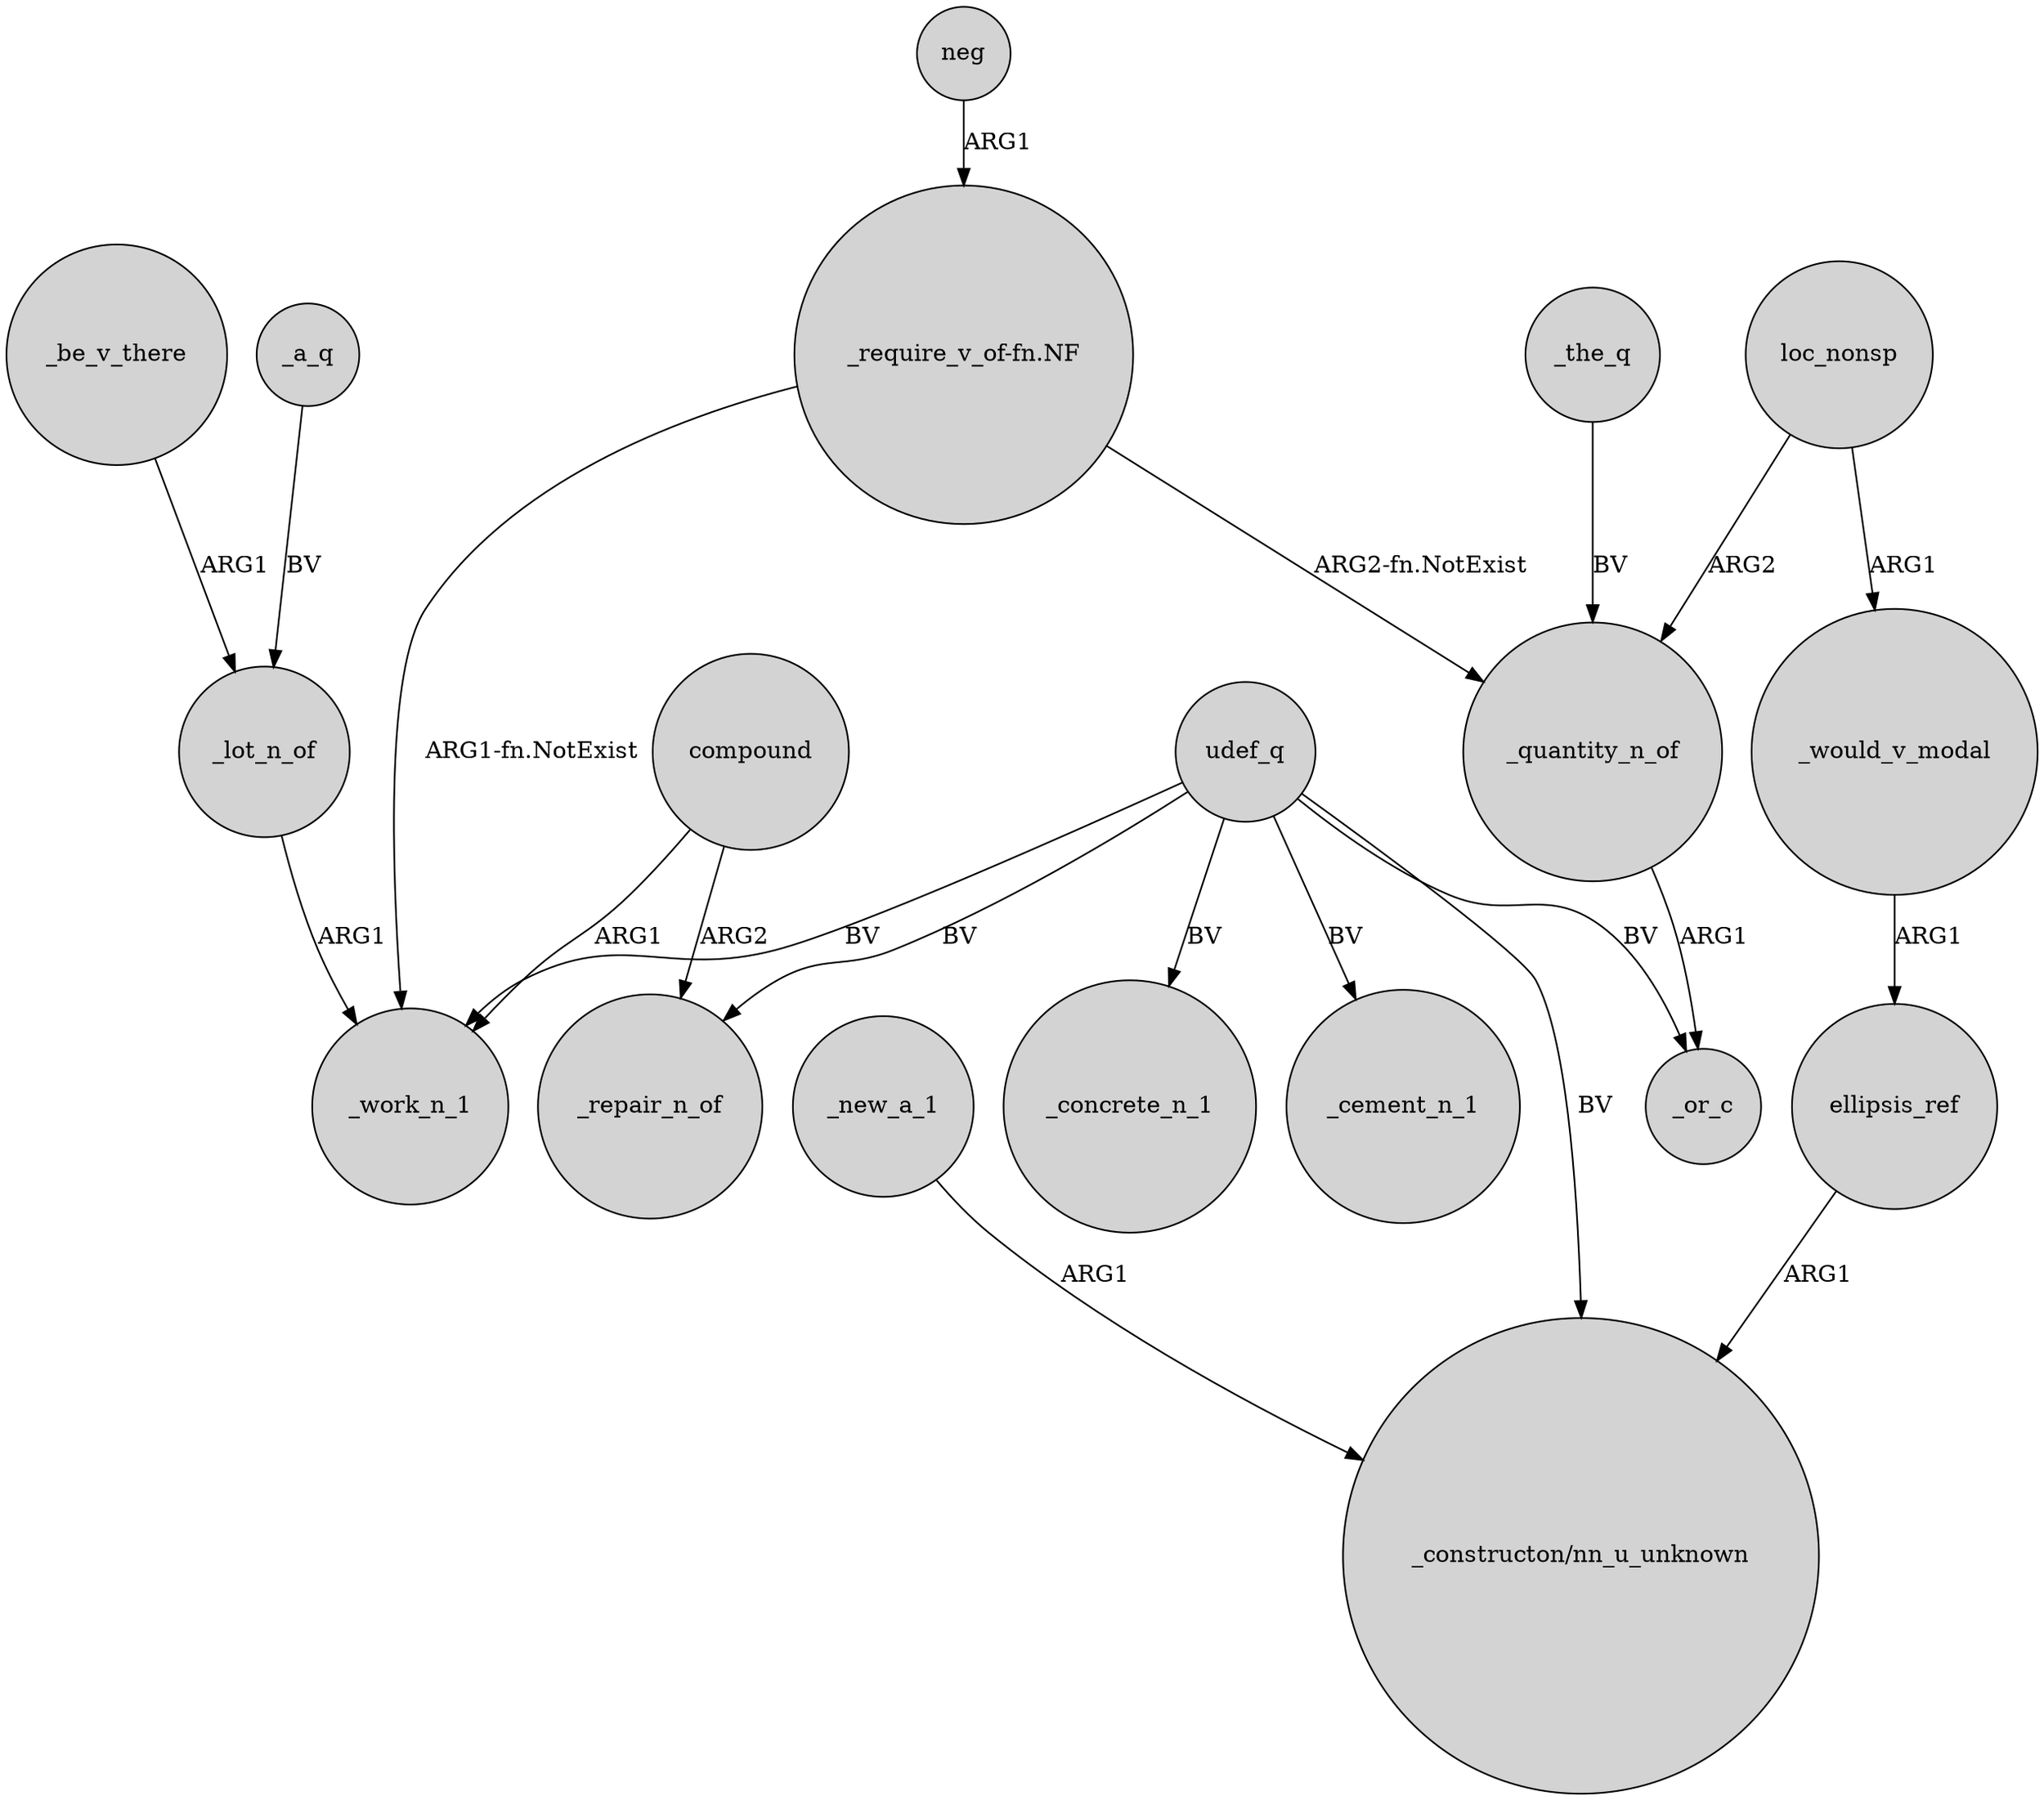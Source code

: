 digraph {
	node [shape=circle style=filled]
	_a_q -> _lot_n_of [label=BV]
	_the_q -> _quantity_n_of [label=BV]
	compound -> _work_n_1 [label=ARG1]
	_new_a_1 -> "_constructon/nn_u_unknown" [label=ARG1]
	udef_q -> _repair_n_of [label=BV]
	_be_v_there -> _lot_n_of [label=ARG1]
	loc_nonsp -> _quantity_n_of [label=ARG2]
	neg -> "_require_v_of-fn.NF" [label=ARG1]
	udef_q -> "_constructon/nn_u_unknown" [label=BV]
	udef_q -> _or_c [label=BV]
	"_require_v_of-fn.NF" -> _quantity_n_of [label="ARG2-fn.NotExist"]
	_quantity_n_of -> _or_c [label=ARG1]
	_lot_n_of -> _work_n_1 [label=ARG1]
	_would_v_modal -> ellipsis_ref [label=ARG1]
	udef_q -> _concrete_n_1 [label=BV]
	udef_q -> _cement_n_1 [label=BV]
	"_require_v_of-fn.NF" -> _work_n_1 [label="ARG1-fn.NotExist"]
	compound -> _repair_n_of [label=ARG2]
	ellipsis_ref -> "_constructon/nn_u_unknown" [label=ARG1]
	loc_nonsp -> _would_v_modal [label=ARG1]
	udef_q -> _work_n_1 [label=BV]
}
